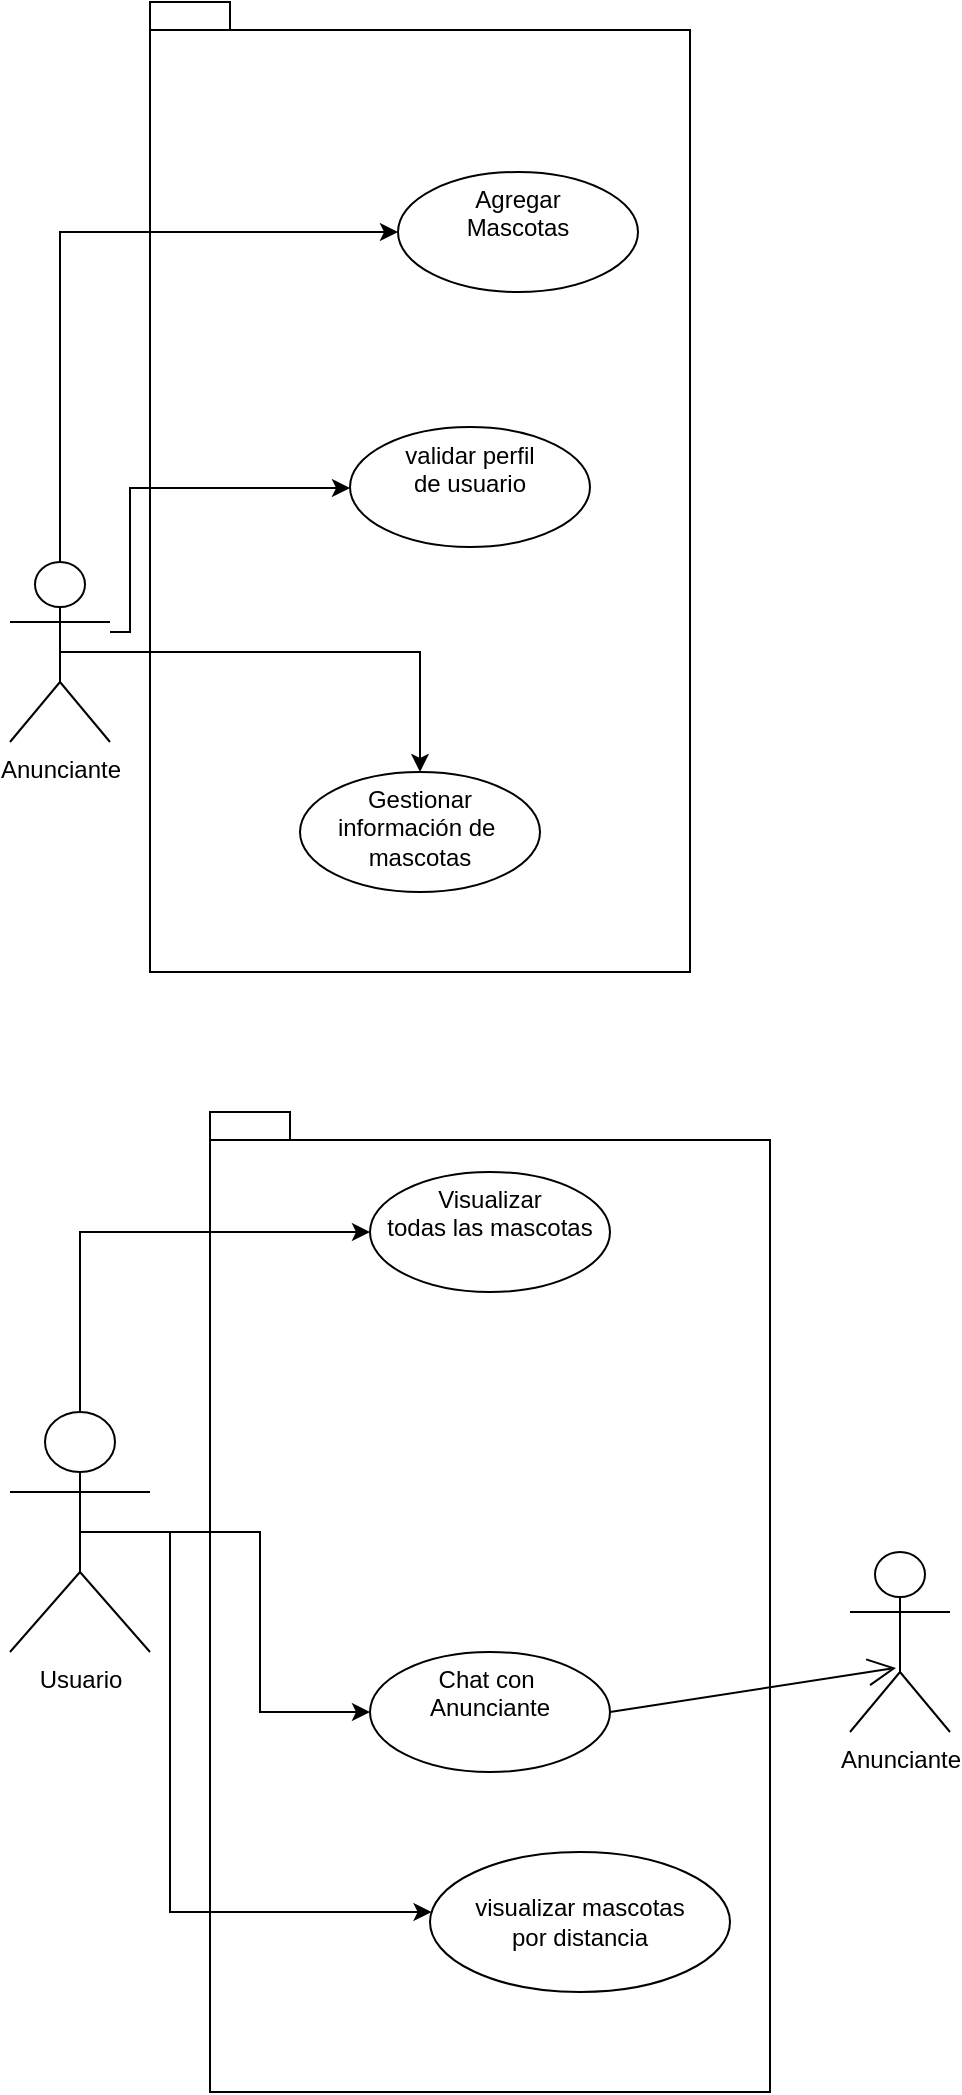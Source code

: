 <mxfile version="15.9.4" type="github">
  <diagram id="SIewvGbwPLP9iBz0HypN" name="Page-1">
    <mxGraphModel dx="786" dy="1609" grid="1" gridSize="10" guides="1" tooltips="1" connect="1" arrows="1" fold="1" page="1" pageScale="1" pageWidth="827" pageHeight="1169" math="0" shadow="0">
      <root>
        <mxCell id="0" />
        <mxCell id="1" parent="0" />
        <mxCell id="uoer6yo6yHEHMaEhRmfS-6" value="" style="shape=folder;fontStyle=1;spacingTop=10;tabWidth=40;tabHeight=14;tabPosition=left;html=1;" vertex="1" parent="1">
          <mxGeometry x="320" y="380" width="280" height="490" as="geometry" />
        </mxCell>
        <mxCell id="uoer6yo6yHEHMaEhRmfS-4" value="" style="shape=folder;fontStyle=1;spacingTop=10;tabWidth=40;tabHeight=14;tabPosition=left;html=1;" vertex="1" parent="1">
          <mxGeometry x="290" y="-175" width="270" height="485" as="geometry" />
        </mxCell>
        <mxCell id="uoer6yo6yHEHMaEhRmfS-3" value="" style="edgeStyle=orthogonalEdgeStyle;rounded=0;orthogonalLoop=1;jettySize=auto;html=1;" edge="1" parent="1" source="uoer6yo6yHEHMaEhRmfS-1" target="uoer6yo6yHEHMaEhRmfS-2">
          <mxGeometry relative="1" as="geometry">
            <Array as="points">
              <mxPoint x="245" y="-60" />
            </Array>
          </mxGeometry>
        </mxCell>
        <mxCell id="uoer6yo6yHEHMaEhRmfS-14" value="" style="edgeStyle=orthogonalEdgeStyle;rounded=0;orthogonalLoop=1;jettySize=auto;html=1;" edge="1" parent="1" source="uoer6yo6yHEHMaEhRmfS-1" target="uoer6yo6yHEHMaEhRmfS-13">
          <mxGeometry relative="1" as="geometry">
            <Array as="points">
              <mxPoint x="280" y="140" />
              <mxPoint x="280" y="68" />
            </Array>
          </mxGeometry>
        </mxCell>
        <mxCell id="uoer6yo6yHEHMaEhRmfS-16" value="" style="edgeStyle=orthogonalEdgeStyle;rounded=0;orthogonalLoop=1;jettySize=auto;html=1;exitX=0.5;exitY=0.5;exitDx=0;exitDy=0;exitPerimeter=0;" edge="1" parent="1" source="uoer6yo6yHEHMaEhRmfS-1" target="uoer6yo6yHEHMaEhRmfS-15">
          <mxGeometry relative="1" as="geometry" />
        </mxCell>
        <mxCell id="uoer6yo6yHEHMaEhRmfS-1" value="Anunciante" style="shape=umlActor;verticalLabelPosition=bottom;verticalAlign=top;html=1;" vertex="1" parent="1">
          <mxGeometry x="220" y="105" width="50" height="90" as="geometry" />
        </mxCell>
        <mxCell id="uoer6yo6yHEHMaEhRmfS-2" value="Agregar&lt;br&gt;Mascotas" style="ellipse;whiteSpace=wrap;html=1;verticalAlign=top;" vertex="1" parent="1">
          <mxGeometry x="414" y="-90" width="120" height="60" as="geometry" />
        </mxCell>
        <mxCell id="uoer6yo6yHEHMaEhRmfS-8" value="" style="edgeStyle=orthogonalEdgeStyle;rounded=0;orthogonalLoop=1;jettySize=auto;html=1;" edge="1" parent="1" source="uoer6yo6yHEHMaEhRmfS-5" target="uoer6yo6yHEHMaEhRmfS-7">
          <mxGeometry relative="1" as="geometry">
            <Array as="points">
              <mxPoint x="255" y="440" />
            </Array>
          </mxGeometry>
        </mxCell>
        <mxCell id="uoer6yo6yHEHMaEhRmfS-18" value="" style="edgeStyle=orthogonalEdgeStyle;rounded=0;orthogonalLoop=1;jettySize=auto;html=1;exitX=0.5;exitY=0.5;exitDx=0;exitDy=0;exitPerimeter=0;" edge="1" parent="1" source="uoer6yo6yHEHMaEhRmfS-5" target="uoer6yo6yHEHMaEhRmfS-17">
          <mxGeometry relative="1" as="geometry" />
        </mxCell>
        <mxCell id="uoer6yo6yHEHMaEhRmfS-23" value="" style="edgeStyle=orthogonalEdgeStyle;rounded=0;orthogonalLoop=1;jettySize=auto;html=1;" edge="1" parent="1" source="uoer6yo6yHEHMaEhRmfS-5" target="uoer6yo6yHEHMaEhRmfS-22">
          <mxGeometry relative="1" as="geometry">
            <Array as="points">
              <mxPoint x="300" y="590" />
              <mxPoint x="300" y="780" />
            </Array>
          </mxGeometry>
        </mxCell>
        <mxCell id="uoer6yo6yHEHMaEhRmfS-5" value="Usuario" style="shape=umlActor;verticalLabelPosition=bottom;verticalAlign=top;html=1;" vertex="1" parent="1">
          <mxGeometry x="220" y="530" width="70" height="120" as="geometry" />
        </mxCell>
        <mxCell id="uoer6yo6yHEHMaEhRmfS-7" value="Visualizar&lt;br&gt;todas las mascotas" style="ellipse;whiteSpace=wrap;html=1;verticalAlign=top;" vertex="1" parent="1">
          <mxGeometry x="400" y="410" width="120" height="60" as="geometry" />
        </mxCell>
        <mxCell id="uoer6yo6yHEHMaEhRmfS-13" value="validar perfil&lt;br&gt;de usuario" style="ellipse;whiteSpace=wrap;html=1;verticalAlign=top;" vertex="1" parent="1">
          <mxGeometry x="390" y="37.5" width="120" height="60" as="geometry" />
        </mxCell>
        <mxCell id="uoer6yo6yHEHMaEhRmfS-15" value="Gestionar&lt;br&gt;información de&amp;nbsp;&lt;br&gt;mascotas" style="ellipse;whiteSpace=wrap;html=1;verticalAlign=top;" vertex="1" parent="1">
          <mxGeometry x="365" y="210" width="120" height="60" as="geometry" />
        </mxCell>
        <mxCell id="uoer6yo6yHEHMaEhRmfS-17" value="Chat con&amp;nbsp;&lt;br&gt;Anunciante" style="ellipse;whiteSpace=wrap;html=1;verticalAlign=top;" vertex="1" parent="1">
          <mxGeometry x="400" y="650" width="120" height="60" as="geometry" />
        </mxCell>
        <mxCell id="uoer6yo6yHEHMaEhRmfS-19" value="Anunciante" style="shape=umlActor;verticalLabelPosition=bottom;verticalAlign=top;html=1;" vertex="1" parent="1">
          <mxGeometry x="640" y="600" width="50" height="90" as="geometry" />
        </mxCell>
        <mxCell id="uoer6yo6yHEHMaEhRmfS-21" value="" style="endArrow=open;endFill=1;endSize=12;html=1;rounded=0;entryX=0.46;entryY=0.644;entryDx=0;entryDy=0;entryPerimeter=0;" edge="1" parent="1" target="uoer6yo6yHEHMaEhRmfS-19">
          <mxGeometry width="160" relative="1" as="geometry">
            <mxPoint x="520" y="680" as="sourcePoint" />
            <mxPoint x="680" y="680" as="targetPoint" />
          </mxGeometry>
        </mxCell>
        <mxCell id="uoer6yo6yHEHMaEhRmfS-22" value="&lt;br&gt;visualizar mascotas&lt;br&gt;por distancia" style="ellipse;whiteSpace=wrap;html=1;verticalAlign=top;" vertex="1" parent="1">
          <mxGeometry x="430" y="750" width="150" height="70" as="geometry" />
        </mxCell>
      </root>
    </mxGraphModel>
  </diagram>
</mxfile>
